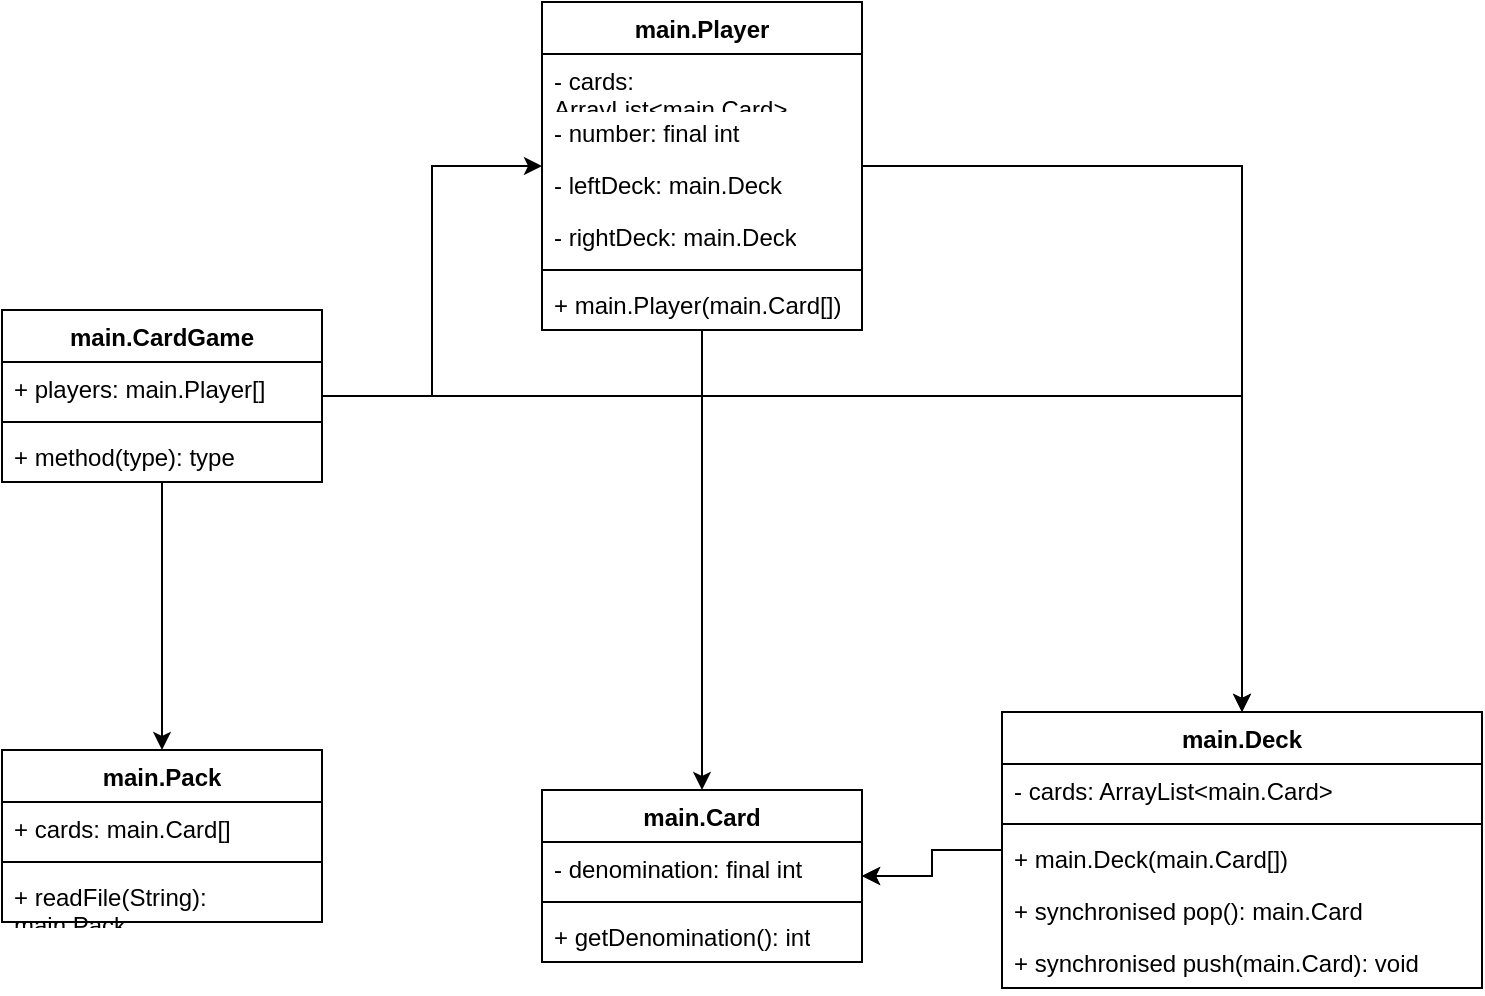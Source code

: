 <mxfile version="24.4.13" type="device">
  <diagram id="C5RBs43oDa-KdzZeNtuy" name="Page-1">
    <mxGraphModel dx="947" dy="914" grid="1" gridSize="10" guides="1" tooltips="1" connect="1" arrows="1" fold="1" page="0" pageScale="1" pageWidth="827" pageHeight="1169" math="0" shadow="0">
      <root>
        <mxCell id="WIyWlLk6GJQsqaUBKTNV-0" />
        <mxCell id="WIyWlLk6GJQsqaUBKTNV-1" parent="WIyWlLk6GJQsqaUBKTNV-0" />
        <mxCell id="YzqBoQS9_R0mP7Sb4cNr-32" style="edgeStyle=orthogonalEdgeStyle;rounded=0;orthogonalLoop=1;jettySize=auto;html=1;" edge="1" parent="WIyWlLk6GJQsqaUBKTNV-1" source="YzqBoQS9_R0mP7Sb4cNr-0" target="YzqBoQS9_R0mP7Sb4cNr-16">
          <mxGeometry relative="1" as="geometry" />
        </mxCell>
        <mxCell id="YzqBoQS9_R0mP7Sb4cNr-36" style="edgeStyle=orthogonalEdgeStyle;rounded=0;orthogonalLoop=1;jettySize=auto;html=1;" edge="1" parent="WIyWlLk6GJQsqaUBKTNV-1" source="YzqBoQS9_R0mP7Sb4cNr-0" target="YzqBoQS9_R0mP7Sb4cNr-4">
          <mxGeometry relative="1" as="geometry" />
        </mxCell>
        <mxCell id="YzqBoQS9_R0mP7Sb4cNr-37" style="edgeStyle=orthogonalEdgeStyle;rounded=0;orthogonalLoop=1;jettySize=auto;html=1;" edge="1" parent="WIyWlLk6GJQsqaUBKTNV-1" source="YzqBoQS9_R0mP7Sb4cNr-0" target="YzqBoQS9_R0mP7Sb4cNr-20">
          <mxGeometry relative="1" as="geometry" />
        </mxCell>
        <mxCell id="YzqBoQS9_R0mP7Sb4cNr-0" value="main.CardGame" style="swimlane;fontStyle=1;align=center;verticalAlign=top;childLayout=stackLayout;horizontal=1;startSize=26;horizontalStack=0;resizeParent=1;resizeParentMax=0;resizeLast=0;collapsible=1;marginBottom=0;whiteSpace=wrap;html=1;" vertex="1" parent="WIyWlLk6GJQsqaUBKTNV-1">
          <mxGeometry x="120" y="60" width="160" height="86" as="geometry" />
        </mxCell>
        <mxCell id="YzqBoQS9_R0mP7Sb4cNr-1" value="+ players: main.Player[]" style="text;strokeColor=none;fillColor=none;align=left;verticalAlign=top;spacingLeft=4;spacingRight=4;overflow=hidden;rotatable=0;points=[[0,0.5],[1,0.5]];portConstraint=eastwest;whiteSpace=wrap;html=1;" vertex="1" parent="YzqBoQS9_R0mP7Sb4cNr-0">
          <mxGeometry y="26" width="160" height="26" as="geometry" />
        </mxCell>
        <mxCell id="YzqBoQS9_R0mP7Sb4cNr-2" value="" style="line;strokeWidth=1;fillColor=none;align=left;verticalAlign=middle;spacingTop=-1;spacingLeft=3;spacingRight=3;rotatable=0;labelPosition=right;points=[];portConstraint=eastwest;strokeColor=inherit;" vertex="1" parent="YzqBoQS9_R0mP7Sb4cNr-0">
          <mxGeometry y="52" width="160" height="8" as="geometry" />
        </mxCell>
        <mxCell id="YzqBoQS9_R0mP7Sb4cNr-3" value="+ method(type): type" style="text;strokeColor=none;fillColor=none;align=left;verticalAlign=top;spacingLeft=4;spacingRight=4;overflow=hidden;rotatable=0;points=[[0,0.5],[1,0.5]];portConstraint=eastwest;whiteSpace=wrap;html=1;" vertex="1" parent="YzqBoQS9_R0mP7Sb4cNr-0">
          <mxGeometry y="60" width="160" height="26" as="geometry" />
        </mxCell>
        <mxCell id="YzqBoQS9_R0mP7Sb4cNr-31" style="edgeStyle=orthogonalEdgeStyle;rounded=0;orthogonalLoop=1;jettySize=auto;html=1;" edge="1" parent="WIyWlLk6GJQsqaUBKTNV-1" source="YzqBoQS9_R0mP7Sb4cNr-4" target="YzqBoQS9_R0mP7Sb4cNr-20">
          <mxGeometry relative="1" as="geometry" />
        </mxCell>
        <mxCell id="YzqBoQS9_R0mP7Sb4cNr-35" style="edgeStyle=orthogonalEdgeStyle;rounded=0;orthogonalLoop=1;jettySize=auto;html=1;" edge="1" parent="WIyWlLk6GJQsqaUBKTNV-1" source="YzqBoQS9_R0mP7Sb4cNr-4" target="YzqBoQS9_R0mP7Sb4cNr-12">
          <mxGeometry relative="1" as="geometry" />
        </mxCell>
        <mxCell id="YzqBoQS9_R0mP7Sb4cNr-4" value="main.Player" style="swimlane;fontStyle=1;align=center;verticalAlign=top;childLayout=stackLayout;horizontal=1;startSize=26;horizontalStack=0;resizeParent=1;resizeParentMax=0;resizeLast=0;collapsible=1;marginBottom=0;whiteSpace=wrap;html=1;" vertex="1" parent="WIyWlLk6GJQsqaUBKTNV-1">
          <mxGeometry x="390" y="-94" width="160" height="164" as="geometry" />
        </mxCell>
        <mxCell id="YzqBoQS9_R0mP7Sb4cNr-5" value="- cards: ArrayList&amp;lt;main.Card&amp;gt;" style="text;strokeColor=none;fillColor=none;align=left;verticalAlign=top;spacingLeft=4;spacingRight=4;overflow=hidden;rotatable=0;points=[[0,0.5],[1,0.5]];portConstraint=eastwest;whiteSpace=wrap;html=1;" vertex="1" parent="YzqBoQS9_R0mP7Sb4cNr-4">
          <mxGeometry y="26" width="160" height="26" as="geometry" />
        </mxCell>
        <mxCell id="YzqBoQS9_R0mP7Sb4cNr-29" value="- number: final int" style="text;strokeColor=none;fillColor=none;align=left;verticalAlign=top;spacingLeft=4;spacingRight=4;overflow=hidden;rotatable=0;points=[[0,0.5],[1,0.5]];portConstraint=eastwest;whiteSpace=wrap;html=1;" vertex="1" parent="YzqBoQS9_R0mP7Sb4cNr-4">
          <mxGeometry y="52" width="160" height="26" as="geometry" />
        </mxCell>
        <mxCell id="YzqBoQS9_R0mP7Sb4cNr-26" value="- leftDeck: main.Deck" style="text;strokeColor=none;fillColor=none;align=left;verticalAlign=top;spacingLeft=4;spacingRight=4;overflow=hidden;rotatable=0;points=[[0,0.5],[1,0.5]];portConstraint=eastwest;whiteSpace=wrap;html=1;" vertex="1" parent="YzqBoQS9_R0mP7Sb4cNr-4">
          <mxGeometry y="78" width="160" height="26" as="geometry" />
        </mxCell>
        <mxCell id="YzqBoQS9_R0mP7Sb4cNr-27" value="- rightDeck: main.Deck" style="text;strokeColor=none;fillColor=none;align=left;verticalAlign=top;spacingLeft=4;spacingRight=4;overflow=hidden;rotatable=0;points=[[0,0.5],[1,0.5]];portConstraint=eastwest;whiteSpace=wrap;html=1;" vertex="1" parent="YzqBoQS9_R0mP7Sb4cNr-4">
          <mxGeometry y="104" width="160" height="26" as="geometry" />
        </mxCell>
        <mxCell id="YzqBoQS9_R0mP7Sb4cNr-6" value="" style="line;strokeWidth=1;fillColor=none;align=left;verticalAlign=middle;spacingTop=-1;spacingLeft=3;spacingRight=3;rotatable=0;labelPosition=right;points=[];portConstraint=eastwest;strokeColor=inherit;" vertex="1" parent="YzqBoQS9_R0mP7Sb4cNr-4">
          <mxGeometry y="130" width="160" height="8" as="geometry" />
        </mxCell>
        <mxCell id="YzqBoQS9_R0mP7Sb4cNr-7" value="+ main.Player(main.Card[])" style="text;strokeColor=none;fillColor=none;align=left;verticalAlign=top;spacingLeft=4;spacingRight=4;overflow=hidden;rotatable=0;points=[[0,0.5],[1,0.5]];portConstraint=eastwest;whiteSpace=wrap;html=1;" vertex="1" parent="YzqBoQS9_R0mP7Sb4cNr-4">
          <mxGeometry y="138" width="160" height="26" as="geometry" />
        </mxCell>
        <mxCell id="YzqBoQS9_R0mP7Sb4cNr-12" value="main.Card" style="swimlane;fontStyle=1;align=center;verticalAlign=top;childLayout=stackLayout;horizontal=1;startSize=26;horizontalStack=0;resizeParent=1;resizeParentMax=0;resizeLast=0;collapsible=1;marginBottom=0;whiteSpace=wrap;html=1;" vertex="1" parent="WIyWlLk6GJQsqaUBKTNV-1">
          <mxGeometry x="390" y="300" width="160" height="86" as="geometry" />
        </mxCell>
        <mxCell id="YzqBoQS9_R0mP7Sb4cNr-13" value="- denomination: final int" style="text;strokeColor=none;fillColor=none;align=left;verticalAlign=top;spacingLeft=4;spacingRight=4;overflow=hidden;rotatable=0;points=[[0,0.5],[1,0.5]];portConstraint=eastwest;whiteSpace=wrap;html=1;" vertex="1" parent="YzqBoQS9_R0mP7Sb4cNr-12">
          <mxGeometry y="26" width="160" height="26" as="geometry" />
        </mxCell>
        <mxCell id="YzqBoQS9_R0mP7Sb4cNr-14" value="" style="line;strokeWidth=1;fillColor=none;align=left;verticalAlign=middle;spacingTop=-1;spacingLeft=3;spacingRight=3;rotatable=0;labelPosition=right;points=[];portConstraint=eastwest;strokeColor=inherit;" vertex="1" parent="YzqBoQS9_R0mP7Sb4cNr-12">
          <mxGeometry y="52" width="160" height="8" as="geometry" />
        </mxCell>
        <mxCell id="YzqBoQS9_R0mP7Sb4cNr-15" value="+ getDenomination(): int" style="text;strokeColor=none;fillColor=none;align=left;verticalAlign=top;spacingLeft=4;spacingRight=4;overflow=hidden;rotatable=0;points=[[0,0.5],[1,0.5]];portConstraint=eastwest;whiteSpace=wrap;html=1;" vertex="1" parent="YzqBoQS9_R0mP7Sb4cNr-12">
          <mxGeometry y="60" width="160" height="26" as="geometry" />
        </mxCell>
        <mxCell id="YzqBoQS9_R0mP7Sb4cNr-16" value="main.Pack" style="swimlane;fontStyle=1;align=center;verticalAlign=top;childLayout=stackLayout;horizontal=1;startSize=26;horizontalStack=0;resizeParent=1;resizeParentMax=0;resizeLast=0;collapsible=1;marginBottom=0;whiteSpace=wrap;html=1;" vertex="1" parent="WIyWlLk6GJQsqaUBKTNV-1">
          <mxGeometry x="120" y="280" width="160" height="86" as="geometry" />
        </mxCell>
        <mxCell id="YzqBoQS9_R0mP7Sb4cNr-17" value="+ cards: main.Card[]" style="text;strokeColor=none;fillColor=none;align=left;verticalAlign=top;spacingLeft=4;spacingRight=4;overflow=hidden;rotatable=0;points=[[0,0.5],[1,0.5]];portConstraint=eastwest;whiteSpace=wrap;html=1;" vertex="1" parent="YzqBoQS9_R0mP7Sb4cNr-16">
          <mxGeometry y="26" width="160" height="26" as="geometry" />
        </mxCell>
        <mxCell id="YzqBoQS9_R0mP7Sb4cNr-18" value="" style="line;strokeWidth=1;fillColor=none;align=left;verticalAlign=middle;spacingTop=-1;spacingLeft=3;spacingRight=3;rotatable=0;labelPosition=right;points=[];portConstraint=eastwest;strokeColor=inherit;" vertex="1" parent="YzqBoQS9_R0mP7Sb4cNr-16">
          <mxGeometry y="52" width="160" height="8" as="geometry" />
        </mxCell>
        <mxCell id="YzqBoQS9_R0mP7Sb4cNr-19" value="+ readFile(String): main.Pack" style="text;strokeColor=none;fillColor=none;align=left;verticalAlign=top;spacingLeft=4;spacingRight=4;overflow=hidden;rotatable=0;points=[[0,0.5],[1,0.5]];portConstraint=eastwest;whiteSpace=wrap;html=1;" vertex="1" parent="YzqBoQS9_R0mP7Sb4cNr-16">
          <mxGeometry y="60" width="160" height="26" as="geometry" />
        </mxCell>
        <mxCell id="YzqBoQS9_R0mP7Sb4cNr-33" style="edgeStyle=orthogonalEdgeStyle;rounded=0;orthogonalLoop=1;jettySize=auto;html=1;" edge="1" parent="WIyWlLk6GJQsqaUBKTNV-1" source="YzqBoQS9_R0mP7Sb4cNr-20" target="YzqBoQS9_R0mP7Sb4cNr-12">
          <mxGeometry relative="1" as="geometry" />
        </mxCell>
        <mxCell id="YzqBoQS9_R0mP7Sb4cNr-34" style="edgeStyle=orthogonalEdgeStyle;rounded=0;orthogonalLoop=1;jettySize=auto;html=1;" edge="1" parent="WIyWlLk6GJQsqaUBKTNV-1" source="YzqBoQS9_R0mP7Sb4cNr-20" target="YzqBoQS9_R0mP7Sb4cNr-12">
          <mxGeometry relative="1" as="geometry" />
        </mxCell>
        <mxCell id="YzqBoQS9_R0mP7Sb4cNr-20" value="main.Deck" style="swimlane;fontStyle=1;align=center;verticalAlign=top;childLayout=stackLayout;horizontal=1;startSize=26;horizontalStack=0;resizeParent=1;resizeParentMax=0;resizeLast=0;collapsible=1;marginBottom=0;whiteSpace=wrap;html=1;" vertex="1" parent="WIyWlLk6GJQsqaUBKTNV-1">
          <mxGeometry x="620" y="261" width="240" height="138" as="geometry" />
        </mxCell>
        <mxCell id="YzqBoQS9_R0mP7Sb4cNr-21" value="- cards: ArrayList&amp;lt;main.Card&amp;gt;" style="text;strokeColor=none;fillColor=none;align=left;verticalAlign=top;spacingLeft=4;spacingRight=4;overflow=hidden;rotatable=0;points=[[0,0.5],[1,0.5]];portConstraint=eastwest;whiteSpace=wrap;html=1;" vertex="1" parent="YzqBoQS9_R0mP7Sb4cNr-20">
          <mxGeometry y="26" width="240" height="26" as="geometry" />
        </mxCell>
        <mxCell id="YzqBoQS9_R0mP7Sb4cNr-22" value="" style="line;strokeWidth=1;fillColor=none;align=left;verticalAlign=middle;spacingTop=-1;spacingLeft=3;spacingRight=3;rotatable=0;labelPosition=right;points=[];portConstraint=eastwest;strokeColor=inherit;" vertex="1" parent="YzqBoQS9_R0mP7Sb4cNr-20">
          <mxGeometry y="52" width="240" height="8" as="geometry" />
        </mxCell>
        <mxCell id="YzqBoQS9_R0mP7Sb4cNr-25" value="+ main.Deck(main.Card[])" style="text;strokeColor=none;fillColor=none;align=left;verticalAlign=top;spacingLeft=4;spacingRight=4;overflow=hidden;rotatable=0;points=[[0,0.5],[1,0.5]];portConstraint=eastwest;whiteSpace=wrap;html=1;" vertex="1" parent="YzqBoQS9_R0mP7Sb4cNr-20">
          <mxGeometry y="60" width="240" height="26" as="geometry" />
        </mxCell>
        <mxCell id="YzqBoQS9_R0mP7Sb4cNr-23" value="+ synchronised&amp;nbsp;pop(): main.Card" style="text;strokeColor=none;fillColor=none;align=left;verticalAlign=top;spacingLeft=4;spacingRight=4;overflow=hidden;rotatable=0;points=[[0,0.5],[1,0.5]];portConstraint=eastwest;whiteSpace=wrap;html=1;" vertex="1" parent="YzqBoQS9_R0mP7Sb4cNr-20">
          <mxGeometry y="86" width="240" height="26" as="geometry" />
        </mxCell>
        <mxCell id="YzqBoQS9_R0mP7Sb4cNr-24" value="+ synchronised&amp;nbsp;push(main.Card): void" style="text;strokeColor=none;fillColor=none;align=left;verticalAlign=top;spacingLeft=4;spacingRight=4;overflow=hidden;rotatable=0;points=[[0,0.5],[1,0.5]];portConstraint=eastwest;whiteSpace=wrap;html=1;" vertex="1" parent="YzqBoQS9_R0mP7Sb4cNr-20">
          <mxGeometry y="112" width="240" height="26" as="geometry" />
        </mxCell>
      </root>
    </mxGraphModel>
  </diagram>
</mxfile>
